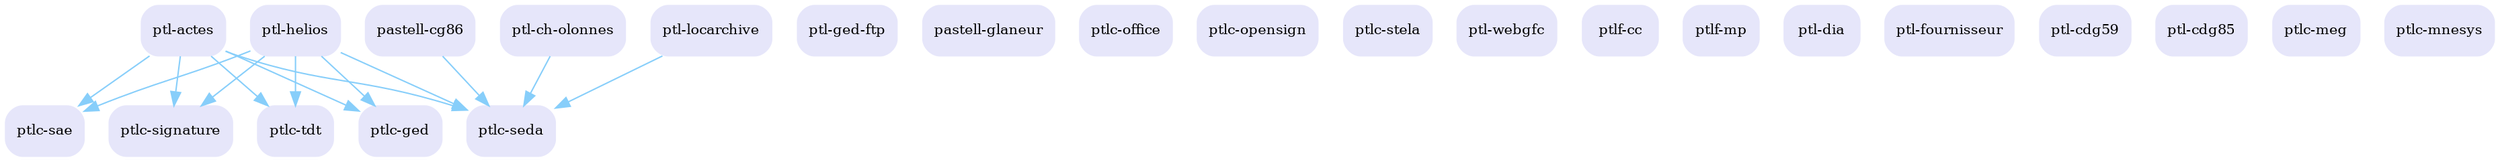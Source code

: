 digraph G {
edge [color=lightskyblue,arrowsize=1];
node [color=lavender,fontsize = "10",shape=box,style="rounded,filled"];
ptlc_ged[label="ptlc-ged"];
ptl_ged_ftp[label="ptl-ged-ftp"];
pastell_glaneur[label="pastell-glaneur"];
ptlc_office[label="ptlc-office"];
ptlc_opensign[label="ptlc-opensign"];
ptlc_sae[label="ptlc-sae"];
ptlc_seda[label="ptlc-seda"];
ptlc_signature[label="ptlc-signature"];
ptlc_stela[label="ptlc-stela"];
ptlc_tdt[label="ptlc-tdt"];
ptl_webgfc[label="ptl-webgfc"];
ptlf_cc[label="ptlf-cc"];
ptl_helios[label="ptl-helios"];
ptl_helios->ptlc_seda;
ptlc_seda[label="ptlc-seda"];
ptl_helios->ptlc_tdt;
ptlc_tdt[label="ptlc-tdt"];
ptl_helios->ptlc_signature;
ptlc_signature[label="ptlc-signature"];
ptl_helios->ptlc_sae;
ptlc_sae[label="ptlc-sae"];
ptl_helios->ptlc_ged;
ptlc_ged[label="ptlc-ged"];
ptlf_mp[label="ptlf-mp"];
ptl_actes[label="ptl-actes"];
ptl_actes->ptlc_seda;
ptlc_seda[label="ptlc-seda"];
ptl_actes->ptlc_tdt;
ptlc_tdt[label="ptlc-tdt"];
ptl_actes->ptlc_signature;
ptlc_signature[label="ptlc-signature"];
ptl_actes->ptlc_sae;
ptlc_sae[label="ptlc-sae"];
ptl_actes->ptlc_ged;
ptlc_ged[label="ptlc-ged"];
ptl_dia[label="ptl-dia"];
ptl_fournisseur[label="ptl-fournisseur"];
ptl_cdg59[label="ptl-cdg59"];
ptl_cdg85[label="ptl-cdg85"];
pastell_cg86[label="pastell-cg86"];
pastell_cg86->ptlc_seda;
ptlc_seda[label="ptlc-seda"];
ptl_ch_olonnes[label="ptl-ch-olonnes"];
ptl_ch_olonnes->ptlc_seda;
ptlc_seda[label="ptlc-seda"];
ptl_locarchive[label="ptl-locarchive"];
ptl_locarchive->ptlc_seda;
ptlc_seda[label="ptlc-seda"];
ptlc_meg[label="ptlc-meg"];
ptlc_mnesys[label="ptlc-mnesys"];
}